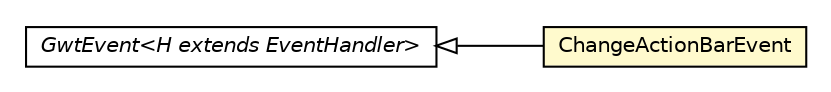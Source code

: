 #!/usr/local/bin/dot
#
# Class diagram 
# Generated by UMLGraph version R5_6-24-gf6e263 (http://www.umlgraph.org/)
#

digraph G {
	edge [fontname="Helvetica",fontsize=10,labelfontname="Helvetica",labelfontsize=10];
	node [fontname="Helvetica",fontsize=10,shape=plaintext];
	nodesep=0.25;
	ranksep=0.5;
	rankdir=LR;
	// com.gwtplatform.carstore.client.application.event.ChangeActionBarEvent
	c128729 [label=<<table title="com.gwtplatform.carstore.client.application.event.ChangeActionBarEvent" border="0" cellborder="1" cellspacing="0" cellpadding="2" port="p" bgcolor="lemonChiffon" href="./ChangeActionBarEvent.html">
		<tr><td><table border="0" cellspacing="0" cellpadding="1">
<tr><td align="center" balign="center"> ChangeActionBarEvent </td></tr>
		</table></td></tr>
		</table>>, URL="./ChangeActionBarEvent.html", fontname="Helvetica", fontcolor="black", fontsize=10.0];
	//com.gwtplatform.carstore.client.application.event.ChangeActionBarEvent extends com.google.gwt.event.shared.GwtEvent<com.gwtplatform.carstore.client.application.event.ChangeActionBarEvent.ChangeActionBarHandler>
	c128758:p -> c128729:p [dir=back,arrowtail=empty];
	// com.google.gwt.event.shared.GwtEvent<H extends com.google.gwt.event.shared.EventHandler>
	c128758 [label=<<table title="com.google.gwt.event.shared.GwtEvent" border="0" cellborder="1" cellspacing="0" cellpadding="2" port="p" href="http://google-web-toolkit.googlecode.com/svn/javadoc/latest/com/google/gwt/event/shared/GwtEvent.html">
		<tr><td><table border="0" cellspacing="0" cellpadding="1">
<tr><td align="center" balign="center"><font face="Helvetica-Oblique"> GwtEvent&lt;H extends EventHandler&gt; </font></td></tr>
		</table></td></tr>
		</table>>, URL="http://google-web-toolkit.googlecode.com/svn/javadoc/latest/com/google/gwt/event/shared/GwtEvent.html", fontname="Helvetica", fontcolor="black", fontsize=10.0];
}

